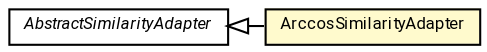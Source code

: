 #!/usr/local/bin/dot
#
# Class diagram 
# Generated by UMLGraph version R5_7_2-60-g0e99a6 (http://www.spinellis.gr/umlgraph/)
#

digraph G {
	graph [fontnames="svg"]
	edge [fontname="Roboto",fontsize=7,labelfontname="Roboto",labelfontsize=7,color="black"];
	node [fontname="Roboto",fontcolor="black",fontsize=8,shape=plaintext,margin=0,width=0,height=0];
	nodesep=0.15;
	ranksep=0.25;
	rankdir=LR;
	// de.lmu.ifi.dbs.elki.distance.distancefunction.adapter.AbstractSimilarityAdapter<O>
	c1574551 [label=<<table title="de.lmu.ifi.dbs.elki.distance.distancefunction.adapter.AbstractSimilarityAdapter" border="0" cellborder="1" cellspacing="0" cellpadding="2" href="AbstractSimilarityAdapter.html" target="_parent">
		<tr><td><table border="0" cellspacing="0" cellpadding="1">
		<tr><td align="center" balign="center"> <font face="Roboto"><i>AbstractSimilarityAdapter</i></font> </td></tr>
		</table></td></tr>
		</table>>, URL="AbstractSimilarityAdapter.html"];
	// de.lmu.ifi.dbs.elki.distance.distancefunction.adapter.ArccosSimilarityAdapter<O>
	c1574557 [label=<<table title="de.lmu.ifi.dbs.elki.distance.distancefunction.adapter.ArccosSimilarityAdapter" border="0" cellborder="1" cellspacing="0" cellpadding="2" bgcolor="lemonChiffon" href="ArccosSimilarityAdapter.html" target="_parent">
		<tr><td><table border="0" cellspacing="0" cellpadding="1">
		<tr><td align="center" balign="center"> <font face="Roboto">ArccosSimilarityAdapter</font> </td></tr>
		</table></td></tr>
		</table>>, URL="ArccosSimilarityAdapter.html"];
	// de.lmu.ifi.dbs.elki.distance.distancefunction.adapter.ArccosSimilarityAdapter<O> extends de.lmu.ifi.dbs.elki.distance.distancefunction.adapter.AbstractSimilarityAdapter<O>
	c1574551 -> c1574557 [arrowtail=empty,dir=back,weight=10];
}

